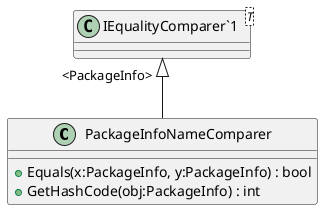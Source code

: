 @startuml
class PackageInfoNameComparer {
    + Equals(x:PackageInfo, y:PackageInfo) : bool
    + GetHashCode(obj:PackageInfo) : int
}
class "IEqualityComparer`1"<T> {
}
"IEqualityComparer`1" "<PackageInfo>" <|-- PackageInfoNameComparer
@enduml
